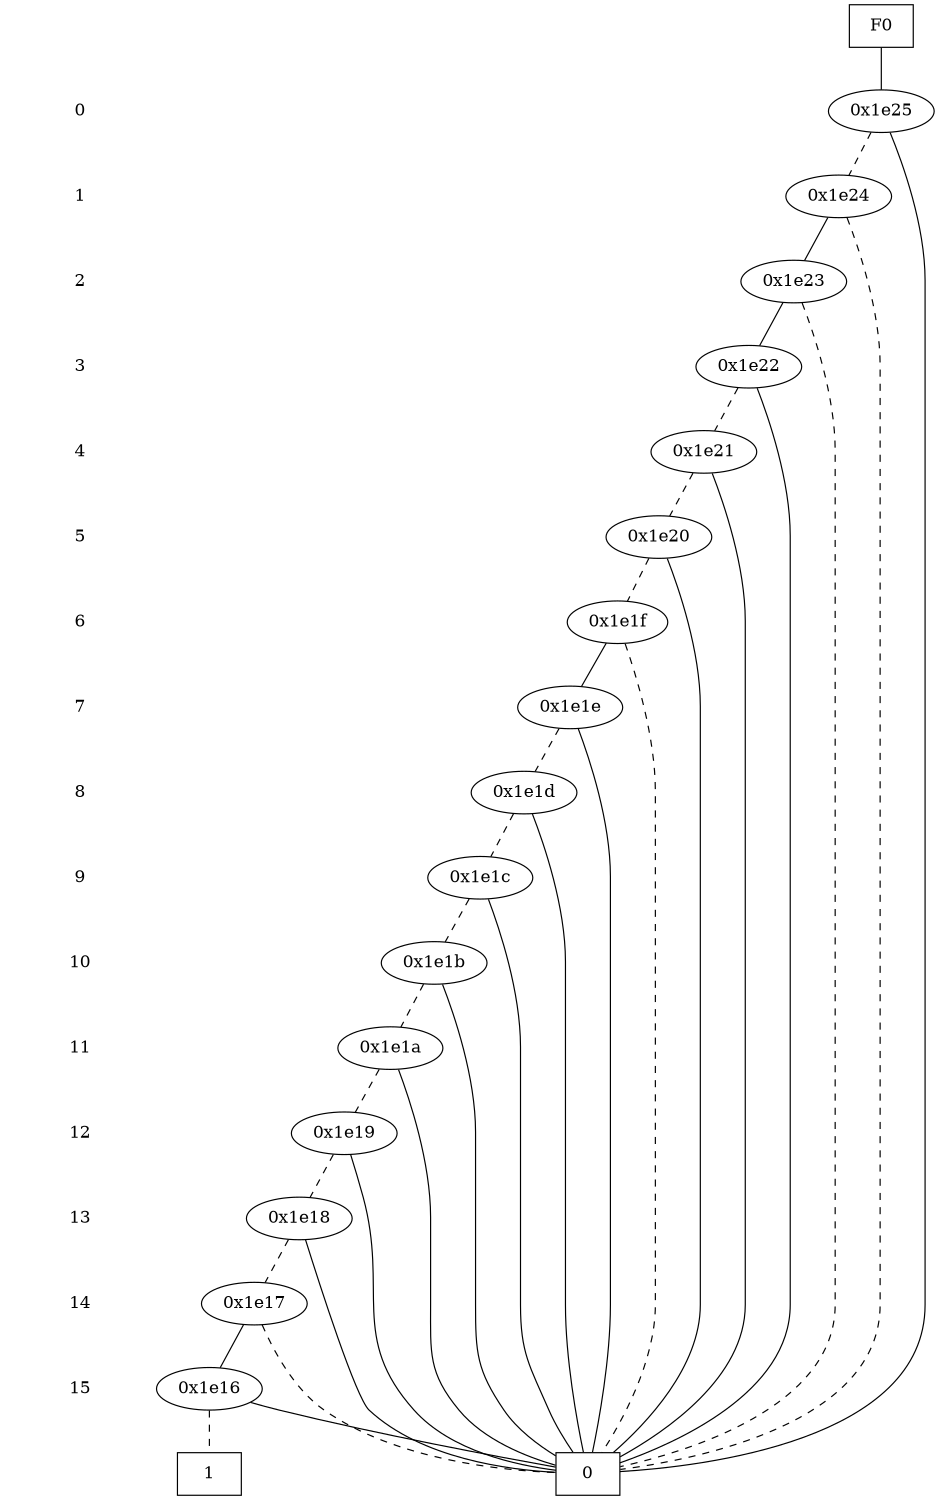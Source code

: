 digraph "DD" {
size = "7.5,10"
center = true;
edge [dir = none];
{ node [shape = plaintext];
  edge [style = invis];
  "CONST NODES" [style = invis];
" 0 " -> " 1 " -> " 2 " -> " 3 " -> " 4 " -> " 5 " -> " 6 " -> " 7 " -> " 8 " -> " 9 " -> " 10 " -> " 11 " -> " 12 " -> " 13 " -> " 14 " -> " 15 " -> "CONST NODES"; 
}
{ rank = same; node [shape = box]; edge [style = invis];
"F0"; }
{ rank = same; " 0 ";
"0x1e25";
}
{ rank = same; " 1 ";
"0x1e24";
}
{ rank = same; " 2 ";
"0x1e23";
}
{ rank = same; " 3 ";
"0x1e22";
}
{ rank = same; " 4 ";
"0x1e21";
}
{ rank = same; " 5 ";
"0x1e20";
}
{ rank = same; " 6 ";
"0x1e1f";
}
{ rank = same; " 7 ";
"0x1e1e";
}
{ rank = same; " 8 ";
"0x1e1d";
}
{ rank = same; " 9 ";
"0x1e1c";
}
{ rank = same; " 10 ";
"0x1e1b";
}
{ rank = same; " 11 ";
"0x1e1a";
}
{ rank = same; " 12 ";
"0x1e19";
}
{ rank = same; " 13 ";
"0x1e18";
}
{ rank = same; " 14 ";
"0x1e17";
}
{ rank = same; " 15 ";
"0x1e16";
}
{ rank = same; "CONST NODES";
{ node [shape = box]; "0x12eb";
"0x12ea";
}
}
"F0" -> "0x1e25" [style = solid];
"0x1e25" -> "0x12eb";
"0x1e25" -> "0x1e24" [style = dashed];
"0x1e24" -> "0x1e23";
"0x1e24" -> "0x12eb" [style = dashed];
"0x1e23" -> "0x1e22";
"0x1e23" -> "0x12eb" [style = dashed];
"0x1e22" -> "0x12eb";
"0x1e22" -> "0x1e21" [style = dashed];
"0x1e21" -> "0x12eb";
"0x1e21" -> "0x1e20" [style = dashed];
"0x1e20" -> "0x12eb";
"0x1e20" -> "0x1e1f" [style = dashed];
"0x1e1f" -> "0x1e1e";
"0x1e1f" -> "0x12eb" [style = dashed];
"0x1e1e" -> "0x12eb";
"0x1e1e" -> "0x1e1d" [style = dashed];
"0x1e1d" -> "0x12eb";
"0x1e1d" -> "0x1e1c" [style = dashed];
"0x1e1c" -> "0x12eb";
"0x1e1c" -> "0x1e1b" [style = dashed];
"0x1e1b" -> "0x12eb";
"0x1e1b" -> "0x1e1a" [style = dashed];
"0x1e1a" -> "0x12eb";
"0x1e1a" -> "0x1e19" [style = dashed];
"0x1e19" -> "0x12eb";
"0x1e19" -> "0x1e18" [style = dashed];
"0x1e18" -> "0x12eb";
"0x1e18" -> "0x1e17" [style = dashed];
"0x1e17" -> "0x1e16";
"0x1e17" -> "0x12eb" [style = dashed];
"0x1e16" -> "0x12eb";
"0x1e16" -> "0x12ea" [style = dashed];
"0x12eb" [label = "0"];
"0x12ea" [label = "1"];
}
